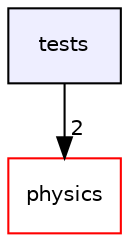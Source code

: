 digraph "/home/vladimir/Volatrack/tests" {
  compound=true
  node [ fontsize="10", fontname="Helvetica"];
  edge [ labelfontsize="10", labelfontname="Helvetica"];
  dir_59425e443f801f1f2fd8bbe4959a3ccf [shape=box, label="tests", style="filled", fillcolor="#eeeeff", pencolor="black", URL="dir_59425e443f801f1f2fd8bbe4959a3ccf.html"];
  dir_59dc24c326e2a72d1164f014b22de83d [shape=box label="physics" fillcolor="white" style="filled" color="red" URL="dir_59dc24c326e2a72d1164f014b22de83d.html"];
  dir_59425e443f801f1f2fd8bbe4959a3ccf->dir_59dc24c326e2a72d1164f014b22de83d [headlabel="2", labeldistance=1.5 headhref="dir_000001_000000.html"];
}
